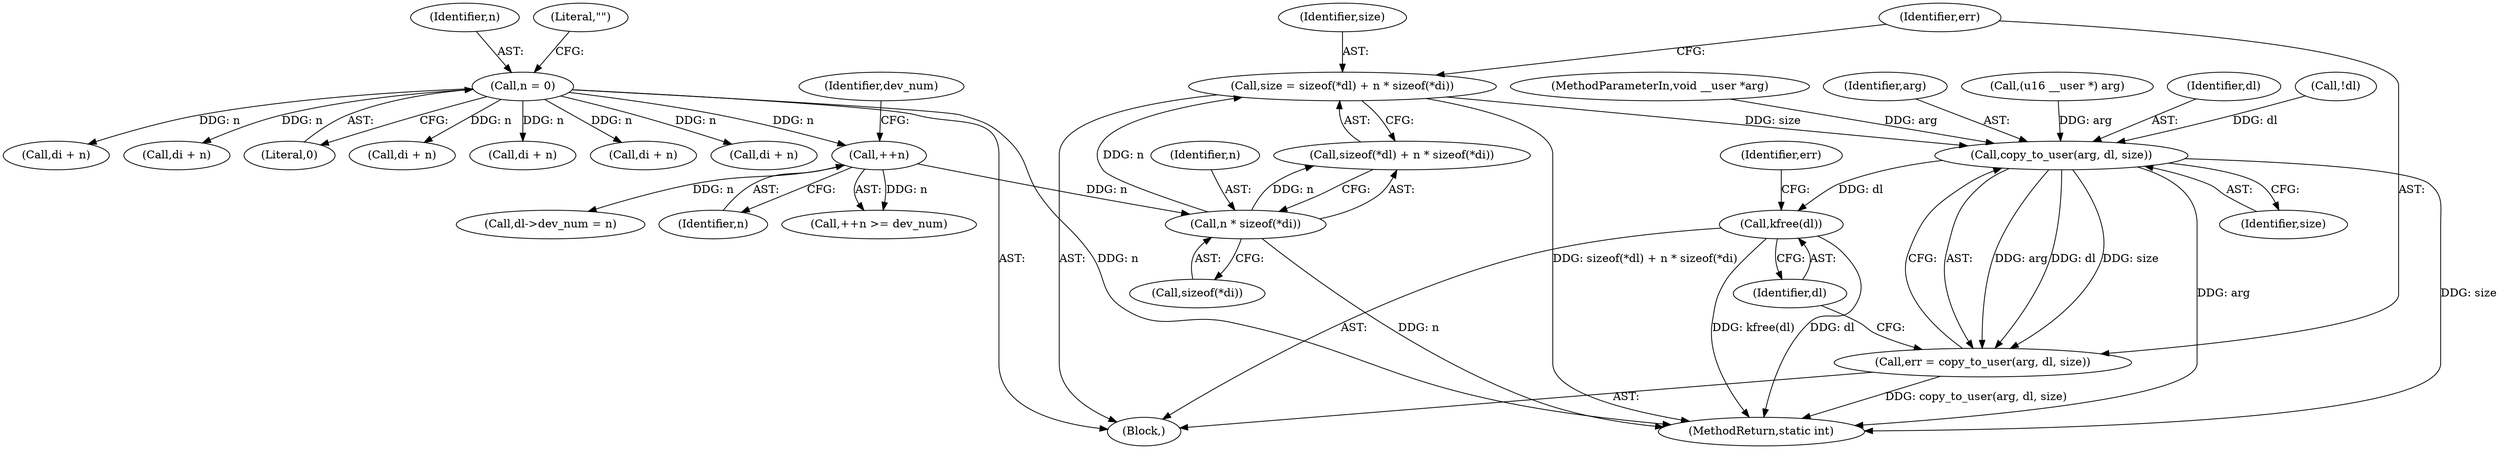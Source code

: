 digraph "0_linux_f9432c5ec8b1e9a09b9b0e5569e3c73db8de432a@API" {
"1000253" [label="(Call,size = sizeof(*dl) + n * sizeof(*di))"];
"1000259" [label="(Call,n * sizeof(*di))"];
"1000241" [label="(Call,++n)"];
"1000107" [label="(Call,n = 0)"];
"1000266" [label="(Call,copy_to_user(arg, dl, size))"];
"1000264" [label="(Call,err = copy_to_user(arg, dl, size))"];
"1000270" [label="(Call,kfree(dl))"];
"1000199" [label="(Call,di + n)"];
"1000253" [label="(Call,size = sizeof(*dl) + n * sizeof(*di))"];
"1000255" [label="(Call,sizeof(*dl) + n * sizeof(*di))"];
"1000269" [label="(Identifier,size)"];
"1000267" [label="(Identifier,arg)"];
"1000118" [label="(Call,(u16 __user *) arg)"];
"1000274" [label="(Identifier,err)"];
"1000264" [label="(Call,err = copy_to_user(arg, dl, size))"];
"1000271" [label="(Identifier,dl)"];
"1000254" [label="(Identifier,size)"];
"1000243" [label="(Identifier,dev_num)"];
"1000114" [label="(Literal,\"\")"];
"1000265" [label="(Identifier,err)"];
"1000268" [label="(Identifier,dl)"];
"1000266" [label="(Call,copy_to_user(arg, dl, size))"];
"1000157" [label="(Call,!dl)"];
"1000210" [label="(Call,di + n)"];
"1000102" [label="(Block,)"];
"1000240" [label="(Call,++n >= dev_num)"];
"1000241" [label="(Call,++n)"];
"1000220" [label="(Call,di + n)"];
"1000260" [label="(Identifier,n)"];
"1000270" [label="(Call,kfree(dl))"];
"1000242" [label="(Identifier,n)"];
"1000181" [label="(Call,di + n)"];
"1000248" [label="(Call,dl->dev_num = n)"];
"1000107" [label="(Call,n = 0)"];
"1000190" [label="(Call,di + n)"];
"1000109" [label="(Literal,0)"];
"1000259" [label="(Call,n * sizeof(*di))"];
"1000231" [label="(Call,di + n)"];
"1000278" [label="(MethodReturn,static int)"];
"1000261" [label="(Call,sizeof(*di))"];
"1000101" [label="(MethodParameterIn,void __user *arg)"];
"1000108" [label="(Identifier,n)"];
"1000253" -> "1000102"  [label="AST: "];
"1000253" -> "1000255"  [label="CFG: "];
"1000254" -> "1000253"  [label="AST: "];
"1000255" -> "1000253"  [label="AST: "];
"1000265" -> "1000253"  [label="CFG: "];
"1000253" -> "1000278"  [label="DDG: sizeof(*dl) + n * sizeof(*di)"];
"1000259" -> "1000253"  [label="DDG: n"];
"1000253" -> "1000266"  [label="DDG: size"];
"1000259" -> "1000255"  [label="AST: "];
"1000259" -> "1000261"  [label="CFG: "];
"1000260" -> "1000259"  [label="AST: "];
"1000261" -> "1000259"  [label="AST: "];
"1000255" -> "1000259"  [label="CFG: "];
"1000259" -> "1000278"  [label="DDG: n"];
"1000259" -> "1000255"  [label="DDG: n"];
"1000241" -> "1000259"  [label="DDG: n"];
"1000241" -> "1000240"  [label="AST: "];
"1000241" -> "1000242"  [label="CFG: "];
"1000242" -> "1000241"  [label="AST: "];
"1000243" -> "1000241"  [label="CFG: "];
"1000241" -> "1000240"  [label="DDG: n"];
"1000107" -> "1000241"  [label="DDG: n"];
"1000241" -> "1000248"  [label="DDG: n"];
"1000107" -> "1000102"  [label="AST: "];
"1000107" -> "1000109"  [label="CFG: "];
"1000108" -> "1000107"  [label="AST: "];
"1000109" -> "1000107"  [label="AST: "];
"1000114" -> "1000107"  [label="CFG: "];
"1000107" -> "1000278"  [label="DDG: n"];
"1000107" -> "1000181"  [label="DDG: n"];
"1000107" -> "1000190"  [label="DDG: n"];
"1000107" -> "1000199"  [label="DDG: n"];
"1000107" -> "1000210"  [label="DDG: n"];
"1000107" -> "1000220"  [label="DDG: n"];
"1000107" -> "1000231"  [label="DDG: n"];
"1000266" -> "1000264"  [label="AST: "];
"1000266" -> "1000269"  [label="CFG: "];
"1000267" -> "1000266"  [label="AST: "];
"1000268" -> "1000266"  [label="AST: "];
"1000269" -> "1000266"  [label="AST: "];
"1000264" -> "1000266"  [label="CFG: "];
"1000266" -> "1000278"  [label="DDG: size"];
"1000266" -> "1000278"  [label="DDG: arg"];
"1000266" -> "1000264"  [label="DDG: arg"];
"1000266" -> "1000264"  [label="DDG: dl"];
"1000266" -> "1000264"  [label="DDG: size"];
"1000118" -> "1000266"  [label="DDG: arg"];
"1000101" -> "1000266"  [label="DDG: arg"];
"1000157" -> "1000266"  [label="DDG: dl"];
"1000266" -> "1000270"  [label="DDG: dl"];
"1000264" -> "1000102"  [label="AST: "];
"1000265" -> "1000264"  [label="AST: "];
"1000271" -> "1000264"  [label="CFG: "];
"1000264" -> "1000278"  [label="DDG: copy_to_user(arg, dl, size)"];
"1000270" -> "1000102"  [label="AST: "];
"1000270" -> "1000271"  [label="CFG: "];
"1000271" -> "1000270"  [label="AST: "];
"1000274" -> "1000270"  [label="CFG: "];
"1000270" -> "1000278"  [label="DDG: kfree(dl)"];
"1000270" -> "1000278"  [label="DDG: dl"];
}
